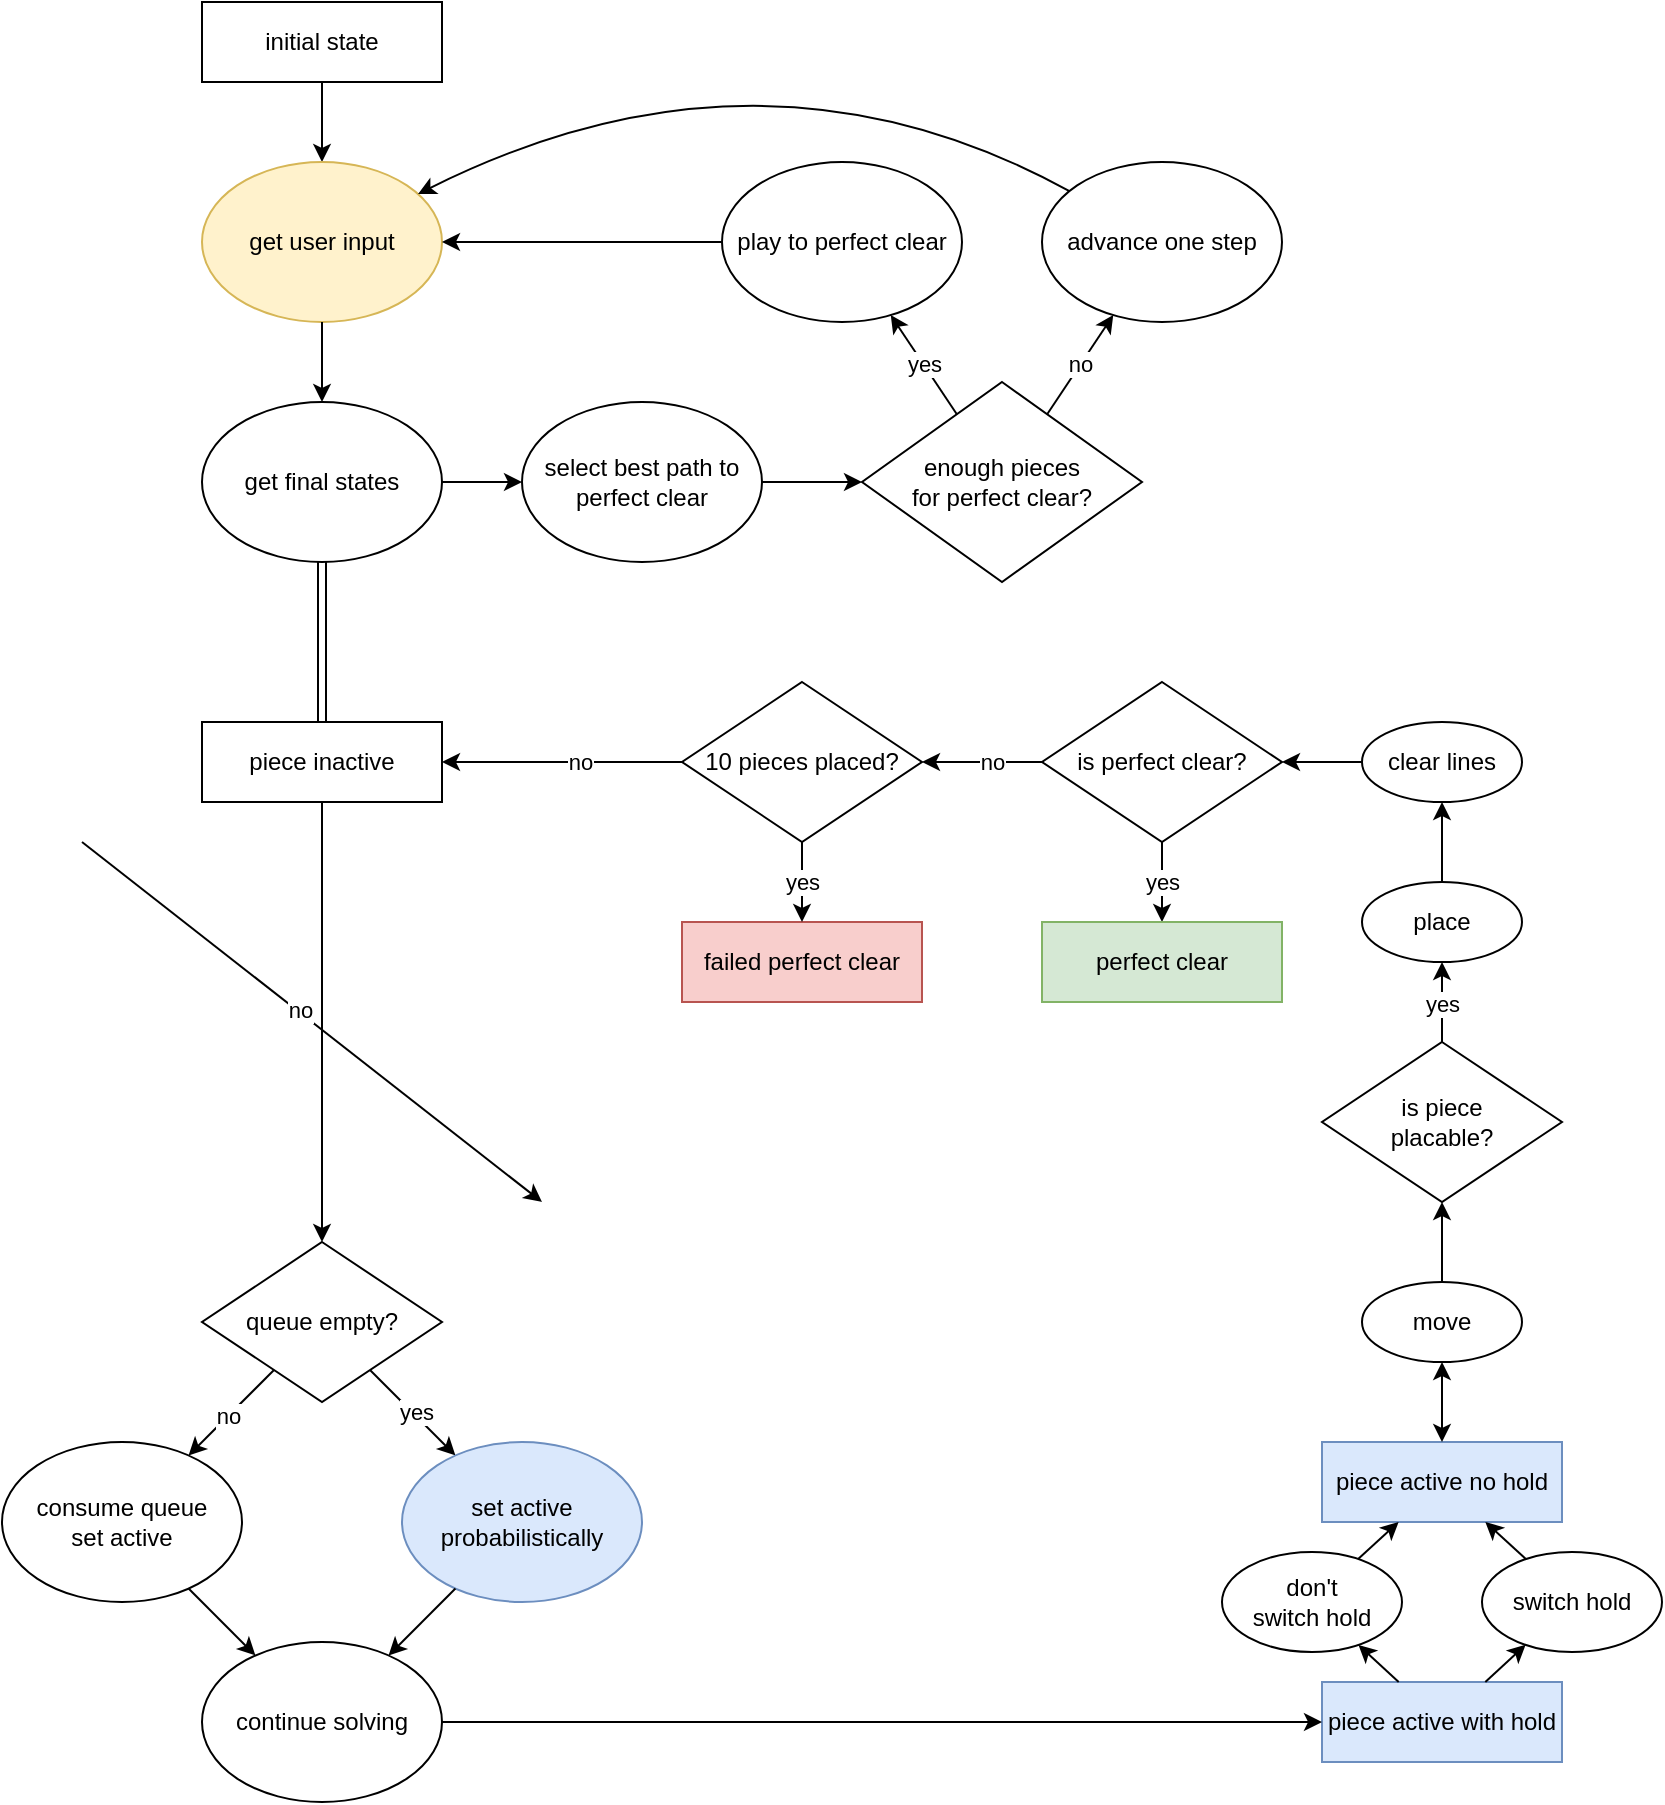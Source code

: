 <mxfile version="20.5.3" type="device"><diagram id="dM9V2Bz1HvMdEWx6jyEX" name="diagram"><mxGraphModel dx="1148" dy="1368" grid="1" gridSize="10" guides="1" tooltips="1" connect="1" arrows="1" fold="1" page="1" pageScale="1" pageWidth="1169" pageHeight="827" math="0" shadow="0"><root><mxCell id="0"/><mxCell id="1" parent="0"/><mxCell id="d8R_VPtZPnQb-wezrXx3-42" value="" style="endArrow=classic;html=1;rounded=0;" parent="1" source="d8R_VPtZPnQb-wezrXx3-38" target="d8R_VPtZPnQb-wezrXx3-40" edge="1"><mxGeometry width="50" height="50" relative="1" as="geometry"><mxPoint x="570" y="790" as="sourcePoint"/><mxPoint x="620" y="740" as="targetPoint"/></mxGeometry></mxCell><mxCell id="d8R_VPtZPnQb-wezrXx3-56" value="yes" style="edgeLabel;html=1;align=center;verticalAlign=middle;resizable=0;points=[];" parent="d8R_VPtZPnQb-wezrXx3-42" vertex="1" connectable="0"><mxGeometry x="-0.224" y="-3" relative="1" as="geometry"><mxPoint x="-3" y="-4" as="offset"/></mxGeometry></mxCell><mxCell id="d8R_VPtZPnQb-wezrXx3-1" value="piece inactive" style="rounded=0;whiteSpace=wrap;html=1;" parent="1" vertex="1"><mxGeometry x="240" y="440" width="120" height="40" as="geometry"/></mxCell><mxCell id="d8R_VPtZPnQb-wezrXx3-2" value="queue empty?" style="rhombus;whiteSpace=wrap;html=1;" parent="1" vertex="1"><mxGeometry x="240" y="700" width="120" height="80" as="geometry"/></mxCell><mxCell id="d8R_VPtZPnQb-wezrXx3-5" value="consume queue&lt;br&gt;set active" style="ellipse;whiteSpace=wrap;html=1;" parent="1" vertex="1"><mxGeometry x="140" y="800" width="120" height="80" as="geometry"/></mxCell><mxCell id="d8R_VPtZPnQb-wezrXx3-8" value="" style="endArrow=classic;html=1;rounded=0;" parent="1" source="d8R_VPtZPnQb-wezrXx3-2" target="fRPpE20qmiLavwR9nwTS-5" edge="1"><mxGeometry width="50" height="50" relative="1" as="geometry"><mxPoint x="230" y="890" as="sourcePoint"/><mxPoint x="361.589" y="769.271" as="targetPoint"/></mxGeometry></mxCell><mxCell id="d8R_VPtZPnQb-wezrXx3-12" value="yes" style="edgeLabel;html=1;align=center;verticalAlign=middle;resizable=0;points=[];" parent="d8R_VPtZPnQb-wezrXx3-8" vertex="1" connectable="0"><mxGeometry x="0.018" y="1" relative="1" as="geometry"><mxPoint as="offset"/></mxGeometry></mxCell><mxCell id="d8R_VPtZPnQb-wezrXx3-11" value="" style="endArrow=classic;html=1;rounded=0;" parent="1" source="d8R_VPtZPnQb-wezrXx3-2" target="d8R_VPtZPnQb-wezrXx3-5" edge="1"><mxGeometry width="50" height="50" relative="1" as="geometry"><mxPoint x="280" y="750" as="sourcePoint"/><mxPoint x="248.837" y="812.022" as="targetPoint"/></mxGeometry></mxCell><mxCell id="d8R_VPtZPnQb-wezrXx3-13" value="no" style="edgeLabel;html=1;align=center;verticalAlign=middle;resizable=0;points=[];" parent="d8R_VPtZPnQb-wezrXx3-11" vertex="1" connectable="0"><mxGeometry x="0.095" relative="1" as="geometry"><mxPoint y="-1" as="offset"/></mxGeometry></mxCell><mxCell id="d8R_VPtZPnQb-wezrXx3-15" value="continue solving" style="ellipse;whiteSpace=wrap;html=1;" parent="1" vertex="1"><mxGeometry x="240" y="900" width="120" height="80" as="geometry"/></mxCell><mxCell id="d8R_VPtZPnQb-wezrXx3-19" value="" style="endArrow=classic;html=1;rounded=0;" parent="1" target="fRPpE20qmiLavwR9nwTS-5" edge="1"><mxGeometry width="50" height="50" relative="1" as="geometry"><mxPoint x="400" y="840" as="sourcePoint"/><mxPoint x="420" y="920" as="targetPoint"/></mxGeometry></mxCell><mxCell id="d8R_VPtZPnQb-wezrXx3-20" value="" style="endArrow=classic;html=1;rounded=0;" parent="1" source="d8R_VPtZPnQb-wezrXx3-5" target="d8R_VPtZPnQb-wezrXx3-15" edge="1"><mxGeometry width="50" height="50" relative="1" as="geometry"><mxPoint x="30" y="1020" as="sourcePoint"/><mxPoint x="180" y="720" as="targetPoint"/></mxGeometry></mxCell><mxCell id="d8R_VPtZPnQb-wezrXx3-21" value="" style="endArrow=classic;html=1;rounded=0;" parent="1" target="d8R_VPtZPnQb-wezrXx3-7" edge="1"><mxGeometry width="50" height="50" relative="1" as="geometry"><mxPoint x="180" y="500" as="sourcePoint"/><mxPoint x="410" y="680" as="targetPoint"/></mxGeometry></mxCell><mxCell id="d8R_VPtZPnQb-wezrXx3-24" value="no" style="edgeLabel;html=1;align=center;verticalAlign=middle;resizable=0;points=[];" parent="d8R_VPtZPnQb-wezrXx3-21" vertex="1" connectable="0"><mxGeometry x="-0.059" y="1" relative="1" as="geometry"><mxPoint as="offset"/></mxGeometry></mxCell><mxCell id="d8R_VPtZPnQb-wezrXx3-28" value="piece active with hold" style="rounded=0;whiteSpace=wrap;html=1;fillColor=#dae8fc;strokeColor=#6c8ebf;" parent="1" vertex="1"><mxGeometry x="800" y="920" width="120" height="40" as="geometry"/></mxCell><mxCell id="d8R_VPtZPnQb-wezrXx3-38" value="is piece&lt;br&gt;placable?" style="rhombus;whiteSpace=wrap;html=1;" parent="1" vertex="1"><mxGeometry x="800" y="600" width="120" height="80" as="geometry"/></mxCell><mxCell id="d8R_VPtZPnQb-wezrXx3-40" value="place" style="ellipse;whiteSpace=wrap;html=1;" parent="1" vertex="1"><mxGeometry x="820" y="520" width="80" height="40" as="geometry"/></mxCell><mxCell id="d8R_VPtZPnQb-wezrXx3-41" value="clear lines" style="ellipse;whiteSpace=wrap;html=1;" parent="1" vertex="1"><mxGeometry x="820" y="440" width="80" height="40" as="geometry"/></mxCell><mxCell id="d8R_VPtZPnQb-wezrXx3-43" value="" style="endArrow=classic;html=1;rounded=0;" parent="1" source="d8R_VPtZPnQb-wezrXx3-40" target="d8R_VPtZPnQb-wezrXx3-41" edge="1"><mxGeometry width="50" height="50" relative="1" as="geometry"><mxPoint x="810" y="510" as="sourcePoint"/><mxPoint x="770" y="510" as="targetPoint"/></mxGeometry></mxCell><mxCell id="d8R_VPtZPnQb-wezrXx3-44" value="" style="endArrow=classic;html=1;rounded=0;" parent="1" source="d8R_VPtZPnQb-wezrXx3-41" target="d8R_VPtZPnQb-wezrXx3-92" edge="1"><mxGeometry width="50" height="50" relative="1" as="geometry"><mxPoint x="650" y="510" as="sourcePoint"/><mxPoint x="600" y="500" as="targetPoint"/></mxGeometry></mxCell><mxCell id="d8R_VPtZPnQb-wezrXx3-47" value="" style="endArrow=classic;html=1;rounded=0;" parent="1" source="d8R_VPtZPnQb-wezrXx3-15" target="d8R_VPtZPnQb-wezrXx3-28" edge="1"><mxGeometry width="50" height="50" relative="1" as="geometry"><mxPoint x="640" y="690" as="sourcePoint"/><mxPoint x="690" y="640" as="targetPoint"/></mxGeometry></mxCell><mxCell id="d8R_VPtZPnQb-wezrXx3-62" value="piece active no hold" style="rounded=0;whiteSpace=wrap;html=1;fillColor=#dae8fc;strokeColor=#6c8ebf;" parent="1" vertex="1"><mxGeometry x="800" y="800" width="120" height="40" as="geometry"/></mxCell><mxCell id="d8R_VPtZPnQb-wezrXx3-69" value="move" style="ellipse;whiteSpace=wrap;html=1;" parent="1" vertex="1"><mxGeometry x="820" y="720" width="80" height="40" as="geometry"/></mxCell><mxCell id="d8R_VPtZPnQb-wezrXx3-70" value="" style="endArrow=classic;html=1;rounded=0;startArrow=classic;startFill=1;" parent="1" source="d8R_VPtZPnQb-wezrXx3-62" target="d8R_VPtZPnQb-wezrXx3-69" edge="1"><mxGeometry width="50" height="50" relative="1" as="geometry"><mxPoint x="950" y="670.0" as="sourcePoint"/><mxPoint x="892.727" y="638.182" as="targetPoint"/><Array as="points"/></mxGeometry></mxCell><mxCell id="d8R_VPtZPnQb-wezrXx3-71" value="don't&lt;br&gt;switch hold" style="ellipse;whiteSpace=wrap;html=1;" parent="1" vertex="1"><mxGeometry x="750" y="855" width="90" height="50" as="geometry"/></mxCell><mxCell id="d8R_VPtZPnQb-wezrXx3-73" value="switch hold" style="ellipse;whiteSpace=wrap;html=1;" parent="1" vertex="1"><mxGeometry x="880" y="855" width="90" height="50" as="geometry"/></mxCell><mxCell id="d8R_VPtZPnQb-wezrXx3-74" value="" style="endArrow=classic;html=1;rounded=0;" parent="1" source="d8R_VPtZPnQb-wezrXx3-28" target="d8R_VPtZPnQb-wezrXx3-71" edge="1"><mxGeometry width="50" height="50" relative="1" as="geometry"><mxPoint x="1070" y="1030" as="sourcePoint"/><mxPoint x="1120" y="980" as="targetPoint"/></mxGeometry></mxCell><mxCell id="d8R_VPtZPnQb-wezrXx3-75" value="" style="endArrow=classic;html=1;rounded=0;" parent="1" source="d8R_VPtZPnQb-wezrXx3-28" target="d8R_VPtZPnQb-wezrXx3-73" edge="1"><mxGeometry width="50" height="50" relative="1" as="geometry"><mxPoint x="1100" y="990" as="sourcePoint"/><mxPoint x="1150" y="940" as="targetPoint"/></mxGeometry></mxCell><mxCell id="d8R_VPtZPnQb-wezrXx3-76" value="" style="endArrow=classic;html=1;rounded=0;" parent="1" source="d8R_VPtZPnQb-wezrXx3-71" target="d8R_VPtZPnQb-wezrXx3-62" edge="1"><mxGeometry width="50" height="50" relative="1" as="geometry"><mxPoint x="580" y="830" as="sourcePoint"/><mxPoint x="630" y="780" as="targetPoint"/></mxGeometry></mxCell><mxCell id="d8R_VPtZPnQb-wezrXx3-77" value="" style="endArrow=classic;html=1;rounded=0;" parent="1" source="d8R_VPtZPnQb-wezrXx3-73" target="d8R_VPtZPnQb-wezrXx3-62" edge="1"><mxGeometry width="50" height="50" relative="1" as="geometry"><mxPoint x="920" y="870" as="sourcePoint"/><mxPoint x="970" y="820" as="targetPoint"/></mxGeometry></mxCell><mxCell id="d8R_VPtZPnQb-wezrXx3-79" value="" style="endArrow=classic;html=1;rounded=0;" parent="1" source="d8R_VPtZPnQb-wezrXx3-69" target="d8R_VPtZPnQb-wezrXx3-38" edge="1"><mxGeometry width="50" height="50" relative="1" as="geometry"><mxPoint x="870" y="710" as="sourcePoint"/><mxPoint x="870" y="670" as="targetPoint"/><Array as="points"/></mxGeometry></mxCell><mxCell id="d8R_VPtZPnQb-wezrXx3-81" value="initial state" style="rounded=0;whiteSpace=wrap;html=1;" parent="1" vertex="1"><mxGeometry x="240" y="80" width="120" height="40" as="geometry"/></mxCell><mxCell id="d8R_VPtZPnQb-wezrXx3-82" value="" style="endArrow=classic;html=1;rounded=0;startArrow=classic;startFill=1;shape=link;" parent="1" source="fRPpE20qmiLavwR9nwTS-10" target="d8R_VPtZPnQb-wezrXx3-1" edge="1"><mxGeometry width="50" height="50" relative="1" as="geometry"><mxPoint x="299.68" y="120" as="sourcePoint"/><mxPoint x="299.68" y="160" as="targetPoint"/></mxGeometry></mxCell><mxCell id="d8R_VPtZPnQb-wezrXx3-92" value="is perfect clear?" style="rhombus;whiteSpace=wrap;html=1;" parent="1" vertex="1"><mxGeometry x="660" y="420" width="120" height="80" as="geometry"/></mxCell><mxCell id="d8R_VPtZPnQb-wezrXx3-93" value="no" style="endArrow=classic;html=1;rounded=0;" parent="1" source="d8R_VPtZPnQb-wezrXx3-92" target="d8R_VPtZPnQb-wezrXx3-96" edge="1"><mxGeometry x="-0.143" width="50" height="50" relative="1" as="geometry"><mxPoint x="540" y="460.0" as="sourcePoint"/><mxPoint x="580" y="450" as="targetPoint"/><mxPoint as="offset"/></mxGeometry></mxCell><mxCell id="d8R_VPtZPnQb-wezrXx3-94" value="yes&lt;br&gt;" style="endArrow=classic;html=1;rounded=0;" parent="1" source="d8R_VPtZPnQb-wezrXx3-92" target="d8R_VPtZPnQb-wezrXx3-95" edge="1"><mxGeometry width="50" height="50" relative="1" as="geometry"><mxPoint x="535" y="510.0" as="sourcePoint"/><mxPoint x="580" y="580" as="targetPoint"/><mxPoint as="offset"/></mxGeometry></mxCell><mxCell id="d8R_VPtZPnQb-wezrXx3-95" value="perfect clear" style="rounded=0;whiteSpace=wrap;html=1;fillColor=#d5e8d4;strokeColor=#82b366;" parent="1" vertex="1"><mxGeometry x="660" y="540" width="120" height="40" as="geometry"/></mxCell><mxCell id="d8R_VPtZPnQb-wezrXx3-96" value="10 pieces placed?" style="rhombus;whiteSpace=wrap;html=1;" parent="1" vertex="1"><mxGeometry x="480" y="420" width="120" height="80" as="geometry"/></mxCell><mxCell id="d8R_VPtZPnQb-wezrXx3-97" value="failed perfect clear" style="rounded=0;whiteSpace=wrap;html=1;fillColor=#f8cecc;strokeColor=#b85450;" parent="1" vertex="1"><mxGeometry x="480" y="540" width="120" height="40" as="geometry"/></mxCell><mxCell id="d8R_VPtZPnQb-wezrXx3-100" value="yes&lt;br&gt;" style="endArrow=classic;html=1;rounded=0;" parent="1" source="d8R_VPtZPnQb-wezrXx3-96" target="d8R_VPtZPnQb-wezrXx3-97" edge="1"><mxGeometry width="50" height="50" relative="1" as="geometry"><mxPoint x="750" y="510.0" as="sourcePoint"/><mxPoint x="750" y="550.0" as="targetPoint"/><mxPoint as="offset"/></mxGeometry></mxCell><mxCell id="d8R_VPtZPnQb-wezrXx3-101" value="no" style="endArrow=classic;html=1;rounded=0;" parent="1" source="d8R_VPtZPnQb-wezrXx3-96" target="d8R_VPtZPnQb-wezrXx3-1" edge="1"><mxGeometry x="-0.143" width="50" height="50" relative="1" as="geometry"><mxPoint x="670" y="470.0" as="sourcePoint"/><mxPoint x="600" y="470.0" as="targetPoint"/><mxPoint as="offset"/></mxGeometry></mxCell><mxCell id="fRPpE20qmiLavwR9nwTS-3" value="enough pieces&lt;br&gt;for perfect clear?" style="rhombus;whiteSpace=wrap;html=1;" vertex="1" parent="1"><mxGeometry x="570" y="270" width="140" height="100" as="geometry"/></mxCell><mxCell id="fRPpE20qmiLavwR9nwTS-5" value="set active probabilistically" style="ellipse;whiteSpace=wrap;html=1;fillColor=#dae8fc;strokeColor=#6c8ebf;" vertex="1" parent="1"><mxGeometry x="340" y="800" width="120" height="80" as="geometry"/></mxCell><mxCell id="fRPpE20qmiLavwR9nwTS-6" value="" style="endArrow=classic;html=1;rounded=0;" edge="1" parent="1" source="fRPpE20qmiLavwR9nwTS-5" target="d8R_VPtZPnQb-wezrXx3-15"><mxGeometry width="50" height="50" relative="1" as="geometry"><mxPoint x="560" y="940" as="sourcePoint"/><mxPoint x="610" y="890" as="targetPoint"/></mxGeometry></mxCell><mxCell id="fRPpE20qmiLavwR9nwTS-8" value="" style="endArrow=classic;html=1;rounded=0;" edge="1" parent="1" source="d8R_VPtZPnQb-wezrXx3-1" target="d8R_VPtZPnQb-wezrXx3-2"><mxGeometry width="50" height="50" relative="1" as="geometry"><mxPoint x="310" y="410" as="sourcePoint"/><mxPoint x="310" y="450" as="targetPoint"/></mxGeometry></mxCell><mxCell id="fRPpE20qmiLavwR9nwTS-10" value="get final states" style="ellipse;whiteSpace=wrap;html=1;" vertex="1" parent="1"><mxGeometry x="240" y="280" width="120" height="80" as="geometry"/></mxCell><mxCell id="fRPpE20qmiLavwR9nwTS-11" value="" style="endArrow=classic;html=1;rounded=0;endFill=1;" edge="1" parent="1" source="d8R_VPtZPnQb-wezrXx3-81" target="fRPpE20qmiLavwR9nwTS-13"><mxGeometry width="50" height="50" relative="1" as="geometry"><mxPoint x="300" y="120" as="sourcePoint"/><mxPoint x="300" y="280" as="targetPoint"/></mxGeometry></mxCell><mxCell id="fRPpE20qmiLavwR9nwTS-13" value="get user input" style="ellipse;whiteSpace=wrap;html=1;fillColor=#fff2cc;strokeColor=#d6b656;" vertex="1" parent="1"><mxGeometry x="240" y="160" width="120" height="80" as="geometry"/></mxCell><mxCell id="fRPpE20qmiLavwR9nwTS-14" value="" style="endArrow=classic;html=1;rounded=0;endFill=1;" edge="1" parent="1" source="fRPpE20qmiLavwR9nwTS-13" target="fRPpE20qmiLavwR9nwTS-10"><mxGeometry width="50" height="50" relative="1" as="geometry"><mxPoint x="310" y="130" as="sourcePoint"/><mxPoint x="310" y="170" as="targetPoint"/></mxGeometry></mxCell><mxCell id="fRPpE20qmiLavwR9nwTS-15" value="" style="endArrow=classic;html=1;rounded=0;startArrow=none;" edge="1" parent="1" source="fRPpE20qmiLavwR9nwTS-20" target="fRPpE20qmiLavwR9nwTS-3"><mxGeometry width="50" height="50" relative="1" as="geometry"><mxPoint x="560" y="520" as="sourcePoint"/><mxPoint x="610" y="470" as="targetPoint"/></mxGeometry></mxCell><mxCell id="fRPpE20qmiLavwR9nwTS-16" value="no" style="endArrow=classic;html=1;rounded=0;" edge="1" parent="1" source="fRPpE20qmiLavwR9nwTS-3" target="fRPpE20qmiLavwR9nwTS-19"><mxGeometry width="50" height="50" relative="1" as="geometry"><mxPoint x="530" y="330" as="sourcePoint"/><mxPoint x="630" y="230" as="targetPoint"/></mxGeometry></mxCell><mxCell id="fRPpE20qmiLavwR9nwTS-17" value="yes" style="endArrow=classic;html=1;rounded=0;" edge="1" parent="1" source="fRPpE20qmiLavwR9nwTS-3" target="fRPpE20qmiLavwR9nwTS-18"><mxGeometry width="50" height="50" relative="1" as="geometry"><mxPoint x="604.793" y="305.148" as="sourcePoint"/><mxPoint x="720" y="240" as="targetPoint"/></mxGeometry></mxCell><mxCell id="fRPpE20qmiLavwR9nwTS-18" value="play to perfect clear" style="ellipse;whiteSpace=wrap;html=1;" vertex="1" parent="1"><mxGeometry x="500" y="160" width="120" height="80" as="geometry"/></mxCell><mxCell id="fRPpE20qmiLavwR9nwTS-19" value="advance one step" style="ellipse;whiteSpace=wrap;html=1;" vertex="1" parent="1"><mxGeometry x="660" y="160" width="120" height="80" as="geometry"/></mxCell><mxCell id="fRPpE20qmiLavwR9nwTS-20" value="select best path to perfect clear" style="ellipse;whiteSpace=wrap;html=1;" vertex="1" parent="1"><mxGeometry x="400" y="280" width="120" height="80" as="geometry"/></mxCell><mxCell id="fRPpE20qmiLavwR9nwTS-21" value="" style="endArrow=classic;html=1;rounded=0;endFill=1;" edge="1" parent="1" source="fRPpE20qmiLavwR9nwTS-10" target="fRPpE20qmiLavwR9nwTS-20"><mxGeometry width="50" height="50" relative="1" as="geometry"><mxPoint x="360" y="320" as="sourcePoint"/><mxPoint x="550" y="320" as="targetPoint"/></mxGeometry></mxCell><mxCell id="fRPpE20qmiLavwR9nwTS-22" value="" style="endArrow=classic;html=1;curved=1;" edge="1" parent="1" source="fRPpE20qmiLavwR9nwTS-19" target="fRPpE20qmiLavwR9nwTS-13"><mxGeometry width="50" height="50" relative="1" as="geometry"><mxPoint x="520" y="280" as="sourcePoint"/><mxPoint x="570" y="230" as="targetPoint"/><Array as="points"><mxPoint x="520" y="90"/></Array></mxGeometry></mxCell><mxCell id="fRPpE20qmiLavwR9nwTS-24" value="" style="endArrow=classic;html=1;rounded=0;" edge="1" parent="1" source="fRPpE20qmiLavwR9nwTS-18" target="fRPpE20qmiLavwR9nwTS-13"><mxGeometry width="50" height="50" relative="1" as="geometry"><mxPoint x="390" y="270" as="sourcePoint"/><mxPoint x="440" y="220" as="targetPoint"/></mxGeometry></mxCell></root></mxGraphModel></diagram></mxfile>